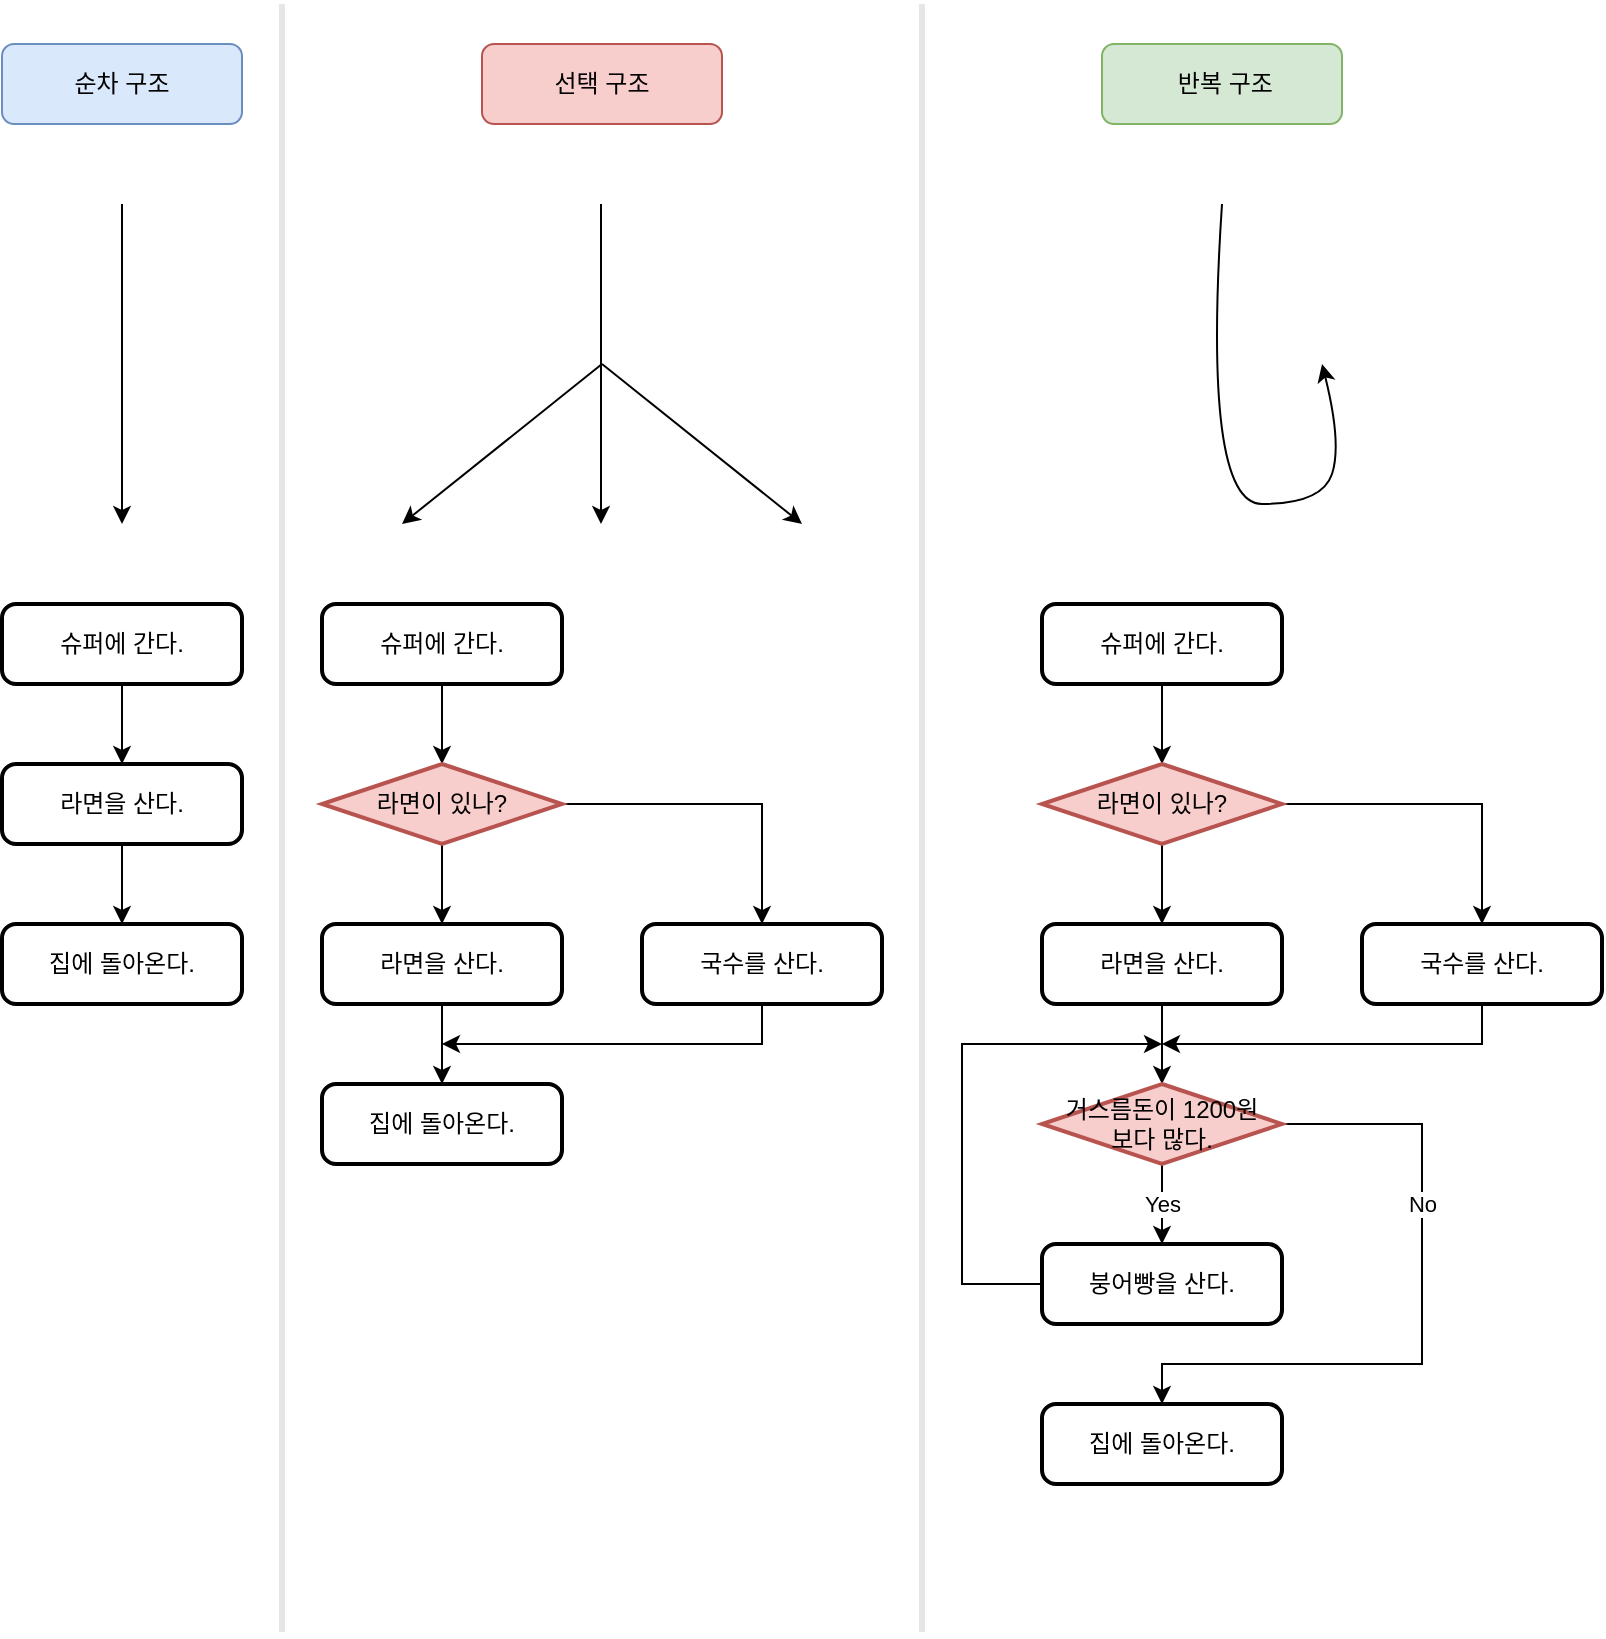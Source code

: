 <mxfile version="19.0.3" type="device"><diagram id="PvUc_8UmCSR-BkEXQm6d" name="Page-1"><mxGraphModel dx="1422" dy="857" grid="1" gridSize="10" guides="1" tooltips="1" connect="1" arrows="1" fold="1" page="1" pageScale="1" pageWidth="850" pageHeight="1100" math="0" shadow="0"><root><mxCell id="0"/><mxCell id="1" parent="0"/><mxCell id="4AcRzY-_1Fn10iHTu2Lv-1" value="순차 구조" style="rounded=1;whiteSpace=wrap;html=1;fillColor=#dae8fc;strokeColor=#6c8ebf;" vertex="1" parent="1"><mxGeometry x="40" y="40" width="120" height="40" as="geometry"/></mxCell><mxCell id="4AcRzY-_1Fn10iHTu2Lv-2" value="선택 구조" style="rounded=1;whiteSpace=wrap;html=1;fillColor=#f8cecc;strokeColor=#b85450;" vertex="1" parent="1"><mxGeometry x="280" y="40" width="120" height="40" as="geometry"/></mxCell><mxCell id="4AcRzY-_1Fn10iHTu2Lv-3" value="&amp;nbsp;반복 구조" style="rounded=1;whiteSpace=wrap;html=1;fillColor=#d5e8d4;strokeColor=#82b366;" vertex="1" parent="1"><mxGeometry x="590" y="40" width="120" height="40" as="geometry"/></mxCell><mxCell id="4AcRzY-_1Fn10iHTu2Lv-5" value="" style="endArrow=classic;html=1;rounded=0;" edge="1" parent="1"><mxGeometry width="50" height="50" relative="1" as="geometry"><mxPoint x="100" y="120" as="sourcePoint"/><mxPoint x="100" y="280" as="targetPoint"/></mxGeometry></mxCell><mxCell id="4AcRzY-_1Fn10iHTu2Lv-6" value="" style="endArrow=classic;html=1;rounded=0;" edge="1" parent="1"><mxGeometry width="50" height="50" relative="1" as="geometry"><mxPoint x="339.5" y="120" as="sourcePoint"/><mxPoint x="339.5" y="280" as="targetPoint"/></mxGeometry></mxCell><mxCell id="4AcRzY-_1Fn10iHTu2Lv-7" value="" style="endArrow=classic;html=1;rounded=0;" edge="1" parent="1"><mxGeometry width="50" height="50" relative="1" as="geometry"><mxPoint x="340" y="200" as="sourcePoint"/><mxPoint x="240" y="280" as="targetPoint"/></mxGeometry></mxCell><mxCell id="4AcRzY-_1Fn10iHTu2Lv-8" value="" style="endArrow=classic;html=1;rounded=0;" edge="1" parent="1"><mxGeometry width="50" height="50" relative="1" as="geometry"><mxPoint x="340" y="200" as="sourcePoint"/><mxPoint x="440" y="280" as="targetPoint"/></mxGeometry></mxCell><mxCell id="4AcRzY-_1Fn10iHTu2Lv-9" value="" style="curved=1;endArrow=classic;html=1;rounded=0;" edge="1" parent="1"><mxGeometry width="50" height="50" relative="1" as="geometry"><mxPoint x="650" y="120" as="sourcePoint"/><mxPoint x="700" y="200" as="targetPoint"/><Array as="points"><mxPoint x="640" y="270"/><mxPoint x="700" y="270"/><mxPoint x="710" y="240"/></Array></mxGeometry></mxCell><mxCell id="4AcRzY-_1Fn10iHTu2Lv-13" value="" style="edgeStyle=orthogonalEdgeStyle;rounded=0;orthogonalLoop=1;jettySize=auto;html=1;" edge="1" parent="1" source="4AcRzY-_1Fn10iHTu2Lv-10" target="4AcRzY-_1Fn10iHTu2Lv-12"><mxGeometry relative="1" as="geometry"/></mxCell><mxCell id="4AcRzY-_1Fn10iHTu2Lv-10" value="슈퍼에 간다." style="rounded=1;whiteSpace=wrap;html=1;absoluteArcSize=1;arcSize=14;strokeWidth=2;" vertex="1" parent="1"><mxGeometry x="40" y="320" width="120" height="40" as="geometry"/></mxCell><mxCell id="4AcRzY-_1Fn10iHTu2Lv-11" value="집에 돌아온다." style="rounded=1;whiteSpace=wrap;html=1;absoluteArcSize=1;arcSize=14;strokeWidth=2;" vertex="1" parent="1"><mxGeometry x="40" y="480" width="120" height="40" as="geometry"/></mxCell><mxCell id="4AcRzY-_1Fn10iHTu2Lv-14" value="" style="edgeStyle=orthogonalEdgeStyle;rounded=0;orthogonalLoop=1;jettySize=auto;html=1;" edge="1" parent="1" source="4AcRzY-_1Fn10iHTu2Lv-12" target="4AcRzY-_1Fn10iHTu2Lv-11"><mxGeometry relative="1" as="geometry"/></mxCell><mxCell id="4AcRzY-_1Fn10iHTu2Lv-12" value="라면을 산다." style="rounded=1;whiteSpace=wrap;html=1;absoluteArcSize=1;arcSize=14;strokeWidth=2;" vertex="1" parent="1"><mxGeometry x="40" y="400" width="120" height="40" as="geometry"/></mxCell><mxCell id="4AcRzY-_1Fn10iHTu2Lv-25" value="" style="edgeStyle=orthogonalEdgeStyle;rounded=0;orthogonalLoop=1;jettySize=auto;html=1;" edge="1" parent="1" source="4AcRzY-_1Fn10iHTu2Lv-16" target="4AcRzY-_1Fn10iHTu2Lv-20"><mxGeometry relative="1" as="geometry"/></mxCell><mxCell id="4AcRzY-_1Fn10iHTu2Lv-16" value="슈퍼에 간다." style="rounded=1;whiteSpace=wrap;html=1;absoluteArcSize=1;arcSize=14;strokeWidth=2;" vertex="1" parent="1"><mxGeometry x="200" y="320" width="120" height="40" as="geometry"/></mxCell><mxCell id="4AcRzY-_1Fn10iHTu2Lv-17" value="집에 돌아온다." style="rounded=1;whiteSpace=wrap;html=1;absoluteArcSize=1;arcSize=14;strokeWidth=2;" vertex="1" parent="1"><mxGeometry x="200" y="560" width="120" height="40" as="geometry"/></mxCell><mxCell id="4AcRzY-_1Fn10iHTu2Lv-18" value="" style="edgeStyle=orthogonalEdgeStyle;rounded=0;orthogonalLoop=1;jettySize=auto;html=1;" edge="1" source="4AcRzY-_1Fn10iHTu2Lv-19" target="4AcRzY-_1Fn10iHTu2Lv-17" parent="1"><mxGeometry relative="1" as="geometry"/></mxCell><mxCell id="4AcRzY-_1Fn10iHTu2Lv-19" value="라면을 산다." style="rounded=1;whiteSpace=wrap;html=1;absoluteArcSize=1;arcSize=14;strokeWidth=2;" vertex="1" parent="1"><mxGeometry x="200" y="480" width="120" height="40" as="geometry"/></mxCell><mxCell id="4AcRzY-_1Fn10iHTu2Lv-21" value="" style="edgeStyle=orthogonalEdgeStyle;rounded=0;orthogonalLoop=1;jettySize=auto;html=1;" edge="1" parent="1" source="4AcRzY-_1Fn10iHTu2Lv-20" target="4AcRzY-_1Fn10iHTu2Lv-19"><mxGeometry relative="1" as="geometry"/></mxCell><mxCell id="4AcRzY-_1Fn10iHTu2Lv-23" style="edgeStyle=orthogonalEdgeStyle;rounded=0;orthogonalLoop=1;jettySize=auto;html=1;entryX=0.5;entryY=0;entryDx=0;entryDy=0;" edge="1" parent="1" source="4AcRzY-_1Fn10iHTu2Lv-20" target="4AcRzY-_1Fn10iHTu2Lv-22"><mxGeometry relative="1" as="geometry"><mxPoint x="430" y="420" as="targetPoint"/></mxGeometry></mxCell><mxCell id="4AcRzY-_1Fn10iHTu2Lv-20" value="라면이 있나?" style="strokeWidth=2;html=1;shape=mxgraph.flowchart.decision;whiteSpace=wrap;fillColor=#f8cecc;strokeColor=#b85450;" vertex="1" parent="1"><mxGeometry x="200" y="400" width="120" height="40" as="geometry"/></mxCell><mxCell id="4AcRzY-_1Fn10iHTu2Lv-24" style="edgeStyle=orthogonalEdgeStyle;rounded=0;orthogonalLoop=1;jettySize=auto;html=1;" edge="1" parent="1" source="4AcRzY-_1Fn10iHTu2Lv-22"><mxGeometry relative="1" as="geometry"><mxPoint x="260" y="540" as="targetPoint"/><Array as="points"><mxPoint x="420" y="540"/><mxPoint x="320" y="540"/></Array></mxGeometry></mxCell><mxCell id="4AcRzY-_1Fn10iHTu2Lv-22" value="국수를 산다." style="rounded=1;whiteSpace=wrap;html=1;absoluteArcSize=1;arcSize=14;strokeWidth=2;" vertex="1" parent="1"><mxGeometry x="360" y="480" width="120" height="40" as="geometry"/></mxCell><mxCell id="4AcRzY-_1Fn10iHTu2Lv-26" value="" style="edgeStyle=orthogonalEdgeStyle;rounded=0;orthogonalLoop=1;jettySize=auto;html=1;" edge="1" source="4AcRzY-_1Fn10iHTu2Lv-27" target="4AcRzY-_1Fn10iHTu2Lv-33" parent="1"><mxGeometry relative="1" as="geometry"/></mxCell><mxCell id="4AcRzY-_1Fn10iHTu2Lv-27" value="슈퍼에 간다." style="rounded=1;whiteSpace=wrap;html=1;absoluteArcSize=1;arcSize=14;strokeWidth=2;" vertex="1" parent="1"><mxGeometry x="560" y="320" width="120" height="40" as="geometry"/></mxCell><mxCell id="4AcRzY-_1Fn10iHTu2Lv-28" value="집에 돌아온다." style="rounded=1;whiteSpace=wrap;html=1;absoluteArcSize=1;arcSize=14;strokeWidth=2;" vertex="1" parent="1"><mxGeometry x="560" y="720" width="120" height="40" as="geometry"/></mxCell><mxCell id="4AcRzY-_1Fn10iHTu2Lv-38" value="" style="edgeStyle=orthogonalEdgeStyle;rounded=0;orthogonalLoop=1;jettySize=auto;html=1;" edge="1" parent="1" source="4AcRzY-_1Fn10iHTu2Lv-30" target="4AcRzY-_1Fn10iHTu2Lv-36"><mxGeometry relative="1" as="geometry"/></mxCell><mxCell id="4AcRzY-_1Fn10iHTu2Lv-30" value="라면을 산다." style="rounded=1;whiteSpace=wrap;html=1;absoluteArcSize=1;arcSize=14;strokeWidth=2;" vertex="1" parent="1"><mxGeometry x="560" y="480" width="120" height="40" as="geometry"/></mxCell><mxCell id="4AcRzY-_1Fn10iHTu2Lv-31" value="" style="edgeStyle=orthogonalEdgeStyle;rounded=0;orthogonalLoop=1;jettySize=auto;html=1;" edge="1" source="4AcRzY-_1Fn10iHTu2Lv-33" target="4AcRzY-_1Fn10iHTu2Lv-30" parent="1"><mxGeometry relative="1" as="geometry"/></mxCell><mxCell id="4AcRzY-_1Fn10iHTu2Lv-32" style="edgeStyle=orthogonalEdgeStyle;rounded=0;orthogonalLoop=1;jettySize=auto;html=1;entryX=0.5;entryY=0;entryDx=0;entryDy=0;" edge="1" source="4AcRzY-_1Fn10iHTu2Lv-33" target="4AcRzY-_1Fn10iHTu2Lv-35" parent="1"><mxGeometry relative="1" as="geometry"><mxPoint x="790" y="420" as="targetPoint"/></mxGeometry></mxCell><mxCell id="4AcRzY-_1Fn10iHTu2Lv-33" value="라면이 있나?" style="strokeWidth=2;html=1;shape=mxgraph.flowchart.decision;whiteSpace=wrap;fillColor=#f8cecc;strokeColor=#b85450;" vertex="1" parent="1"><mxGeometry x="560" y="400" width="120" height="40" as="geometry"/></mxCell><mxCell id="4AcRzY-_1Fn10iHTu2Lv-39" style="edgeStyle=orthogonalEdgeStyle;rounded=0;orthogonalLoop=1;jettySize=auto;html=1;" edge="1" parent="1" source="4AcRzY-_1Fn10iHTu2Lv-35"><mxGeometry relative="1" as="geometry"><mxPoint x="620" y="540" as="targetPoint"/><Array as="points"><mxPoint x="780" y="540"/></Array></mxGeometry></mxCell><mxCell id="4AcRzY-_1Fn10iHTu2Lv-35" value="국수를 산다." style="rounded=1;whiteSpace=wrap;html=1;absoluteArcSize=1;arcSize=14;strokeWidth=2;" vertex="1" parent="1"><mxGeometry x="720" y="480" width="120" height="40" as="geometry"/></mxCell><mxCell id="4AcRzY-_1Fn10iHTu2Lv-40" value="Yes" style="edgeStyle=orthogonalEdgeStyle;rounded=0;orthogonalLoop=1;jettySize=auto;html=1;" edge="1" parent="1" source="4AcRzY-_1Fn10iHTu2Lv-36" target="4AcRzY-_1Fn10iHTu2Lv-37"><mxGeometry relative="1" as="geometry"/></mxCell><mxCell id="4AcRzY-_1Fn10iHTu2Lv-42" value="No" style="edgeStyle=orthogonalEdgeStyle;rounded=0;orthogonalLoop=1;jettySize=auto;html=1;entryX=0.5;entryY=0;entryDx=0;entryDy=0;" edge="1" parent="1" source="4AcRzY-_1Fn10iHTu2Lv-36" target="4AcRzY-_1Fn10iHTu2Lv-28"><mxGeometry x="-0.353" relative="1" as="geometry"><mxPoint x="620" y="700" as="targetPoint"/><Array as="points"><mxPoint x="750" y="580"/><mxPoint x="750" y="700"/><mxPoint x="620" y="700"/></Array><mxPoint as="offset"/></mxGeometry></mxCell><mxCell id="4AcRzY-_1Fn10iHTu2Lv-36" value="거스름돈이 1200원&lt;br&gt;보다 많다." style="strokeWidth=2;html=1;shape=mxgraph.flowchart.decision;whiteSpace=wrap;fillColor=#f8cecc;strokeColor=#b85450;" vertex="1" parent="1"><mxGeometry x="560" y="560" width="120" height="40" as="geometry"/></mxCell><mxCell id="4AcRzY-_1Fn10iHTu2Lv-43" style="edgeStyle=orthogonalEdgeStyle;rounded=0;orthogonalLoop=1;jettySize=auto;html=1;" edge="1" parent="1" source="4AcRzY-_1Fn10iHTu2Lv-37"><mxGeometry relative="1" as="geometry"><mxPoint x="620" y="540" as="targetPoint"/><Array as="points"><mxPoint x="520" y="660"/><mxPoint x="520" y="540"/><mxPoint x="620" y="540"/></Array></mxGeometry></mxCell><mxCell id="4AcRzY-_1Fn10iHTu2Lv-37" value="붕어빵을 산다." style="rounded=1;whiteSpace=wrap;html=1;absoluteArcSize=1;arcSize=14;strokeWidth=2;" vertex="1" parent="1"><mxGeometry x="560" y="640" width="120" height="40" as="geometry"/></mxCell><mxCell id="4AcRzY-_1Fn10iHTu2Lv-44" value="" style="endArrow=none;html=1;rounded=0;strokeColor=#E6E6E6;strokeWidth=3;" edge="1" parent="1"><mxGeometry width="50" height="50" relative="1" as="geometry"><mxPoint x="180" y="834" as="sourcePoint"/><mxPoint x="180" y="20" as="targetPoint"/></mxGeometry></mxCell><mxCell id="4AcRzY-_1Fn10iHTu2Lv-45" value="" style="endArrow=none;html=1;rounded=0;strokeColor=#E6E6E6;strokeWidth=3;" edge="1" parent="1"><mxGeometry width="50" height="50" relative="1" as="geometry"><mxPoint x="500" y="834" as="sourcePoint"/><mxPoint x="500" y="20" as="targetPoint"/></mxGeometry></mxCell></root></mxGraphModel></diagram></mxfile>